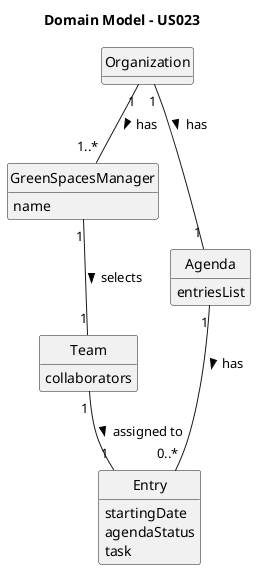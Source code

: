 @startuml
skinparam monochrome true
skinparam packageStyle rectangle
skinparam shadowing false

skinparam classAttributeIconSize 0

hide circle
hide methods

title Domain Model - US023

class Organization {
}

class GreenSpacesManager {
    name
}

class Agenda {
    entriesList
}

class Entry {
    startingDate
    agendaStatus
    task
}

class Team {
    collaborators
}

Organization "1" -- "1..*" GreenSpacesManager : has >
Organization "1" -- "1" Agenda : has >
GreenSpacesManager "1" -- "1" Team : selects  >
Agenda "1" -- "0..*" Entry : has >
Team "1" -- "1" Entry : assigned to >

@enduml